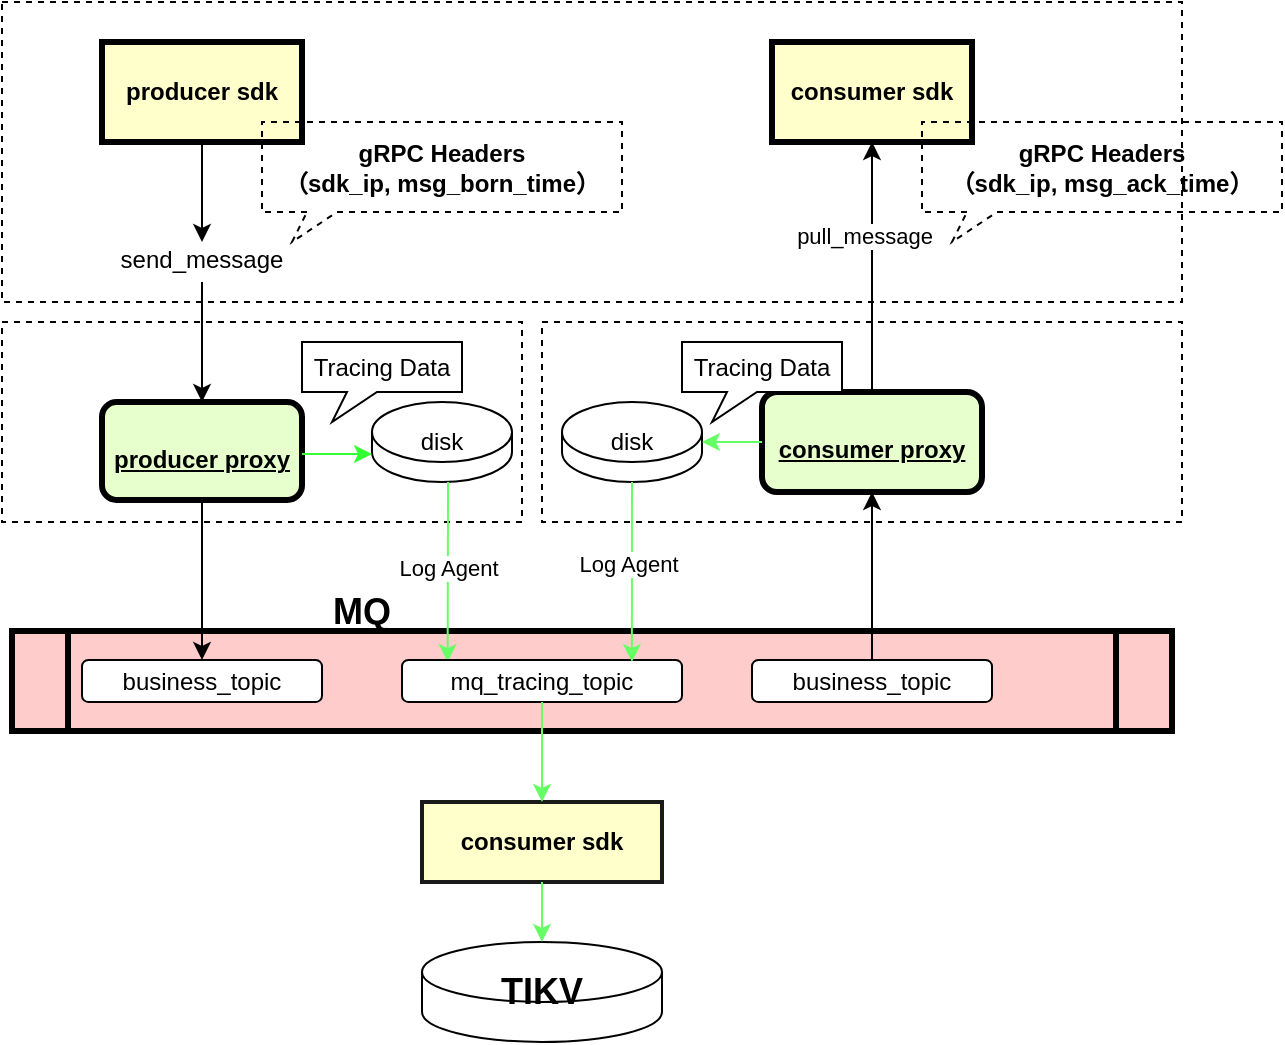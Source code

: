 <mxfile version="13.6.4" type="github">
  <diagram id="x0R3YD3kObwLDxtmjgca" name="Page-1">
    <mxGraphModel dx="1042" dy="616" grid="1" gridSize="10" guides="1" tooltips="1" connect="1" arrows="1" fold="1" page="1" pageScale="1" pageWidth="827" pageHeight="1169" background="#ffffff" math="0" shadow="0">
      <root>
        <mxCell id="0" />
        <mxCell id="1" parent="0" />
        <mxCell id="UaSw122LOiZpy2oq67en-1" value="&lt;p style=&quot;margin: 0px ; margin-top: 4px ; text-align: center ; text-decoration: underline&quot;&gt;&lt;span&gt;&lt;br&gt;&lt;/span&gt;&lt;/p&gt;&lt;p style=&quot;margin: 0px ; margin-top: 4px ; text-align: center ; text-decoration: underline&quot;&gt;&lt;span&gt;producer proxy&lt;/span&gt;&lt;br&gt;&lt;/p&gt;" style="verticalAlign=middle;align=center;overflow=fill;fontSize=12;fontFamily=Helvetica;html=1;rounded=1;fontStyle=1;strokeWidth=3;fillColor=#E6FFCC" parent="1" vertex="1">
          <mxGeometry x="200" y="290" width="100" height="49" as="geometry" />
        </mxCell>
        <mxCell id="UaSw122LOiZpy2oq67en-2" value="producer sdk" style="whiteSpace=wrap;align=center;verticalAlign=middle;fontStyle=1;strokeWidth=3;fillColor=#FFFFCC" parent="1" vertex="1">
          <mxGeometry x="200" y="110" width="100" height="50" as="geometry" />
        </mxCell>
        <mxCell id="UaSw122LOiZpy2oq67en-3" value="" style="shape=process;whiteSpace=wrap;align=center;verticalAlign=middle;size=0.048;fontStyle=1;strokeWidth=3;fillColor=#FFCCCC" parent="1" vertex="1">
          <mxGeometry x="155" y="404.5" width="580" height="50" as="geometry" />
        </mxCell>
        <mxCell id="UaSw122LOiZpy2oq67en-4" value="&lt;p style=&quot;margin: 0px ; margin-top: 4px ; text-align: center ; text-decoration: underline&quot;&gt;&lt;br&gt;&lt;/p&gt;&lt;p style=&quot;margin: 0px ; margin-top: 4px ; text-align: center ; text-decoration: underline&quot;&gt;consumer proxy&lt;/p&gt;" style="verticalAlign=middle;align=center;overflow=fill;fontSize=12;fontFamily=Helvetica;html=1;rounded=1;fontStyle=1;strokeWidth=3;fillColor=#E6FFCC" parent="1" vertex="1">
          <mxGeometry x="530" y="285" width="110" height="50" as="geometry" />
        </mxCell>
        <mxCell id="UaSw122LOiZpy2oq67en-6" value="business_topic" style="rounded=1;whiteSpace=wrap;html=1;" parent="1" vertex="1">
          <mxGeometry x="190" y="419" width="120" height="21" as="geometry" />
        </mxCell>
        <mxCell id="UaSw122LOiZpy2oq67en-14" value="" style="endArrow=classic;html=1;exitX=0.5;exitY=1;exitDx=0;exitDy=0;entryX=0.5;entryY=0;entryDx=0;entryDy=0;" parent="1" source="UaSw122LOiZpy2oq67en-16" target="UaSw122LOiZpy2oq67en-1" edge="1">
          <mxGeometry width="50" height="50" relative="1" as="geometry">
            <mxPoint x="100" y="300" as="sourcePoint" />
            <mxPoint x="150" y="250" as="targetPoint" />
          </mxGeometry>
        </mxCell>
        <mxCell id="UaSw122LOiZpy2oq67en-15" value="" style="endArrow=classic;html=1;exitX=0.5;exitY=1;exitDx=0;exitDy=0;entryX=0.5;entryY=0;entryDx=0;entryDy=0;" parent="1" source="UaSw122LOiZpy2oq67en-1" target="UaSw122LOiZpy2oq67en-6" edge="1">
          <mxGeometry width="50" height="50" relative="1" as="geometry">
            <mxPoint x="100" y="340" as="sourcePoint" />
            <mxPoint x="250" y="380" as="targetPoint" />
          </mxGeometry>
        </mxCell>
        <mxCell id="UaSw122LOiZpy2oq67en-16" value="send_message" style="text;spacingTop=-5;align=center" parent="1" vertex="1">
          <mxGeometry x="235" y="210" width="30" height="20" as="geometry" />
        </mxCell>
        <mxCell id="UaSw122LOiZpy2oq67en-17" value="" style="endArrow=classic;html=1;exitX=0.5;exitY=1;exitDx=0;exitDy=0;entryX=0.5;entryY=0;entryDx=0;entryDy=0;" parent="1" source="UaSw122LOiZpy2oq67en-2" target="UaSw122LOiZpy2oq67en-16" edge="1">
          <mxGeometry width="50" height="50" relative="1" as="geometry">
            <mxPoint x="250" y="230" as="sourcePoint" />
            <mxPoint x="250" y="290" as="targetPoint" />
          </mxGeometry>
        </mxCell>
        <mxCell id="UaSw122LOiZpy2oq67en-26" value="&lt;b&gt;&lt;font style=&quot;font-size: 18px&quot;&gt;MQ&lt;/font&gt;&lt;/b&gt;" style="text;html=1;strokeColor=none;fillColor=none;align=center;verticalAlign=middle;whiteSpace=wrap;rounded=0;" parent="1" vertex="1">
          <mxGeometry x="310" y="384.5" width="40" height="20" as="geometry" />
        </mxCell>
        <mxCell id="UaSw122LOiZpy2oq67en-30" value="consumer sdk" style="whiteSpace=wrap;align=center;verticalAlign=middle;fontStyle=1;strokeWidth=3;fillColor=#FFFFCC" parent="1" vertex="1">
          <mxGeometry x="535" y="110" width="100" height="50" as="geometry" />
        </mxCell>
        <mxCell id="UaSw122LOiZpy2oq67en-35" value="" style="verticalLabelPosition=bottom;verticalAlign=top;html=1;shape=mxgraph.basic.rect;fillColor2=none;strokeWidth=1;size=20;indent=5;fillColor=none;dashed=1;" parent="1" vertex="1">
          <mxGeometry x="150" y="250" width="260" height="100" as="geometry" />
        </mxCell>
        <mxCell id="UaSw122LOiZpy2oq67en-37" value="" style="verticalLabelPosition=bottom;verticalAlign=top;html=1;shape=mxgraph.basic.rect;fillColor2=none;strokeWidth=1;size=20;indent=5;fillColor=none;dashed=1;" parent="1" vertex="1">
          <mxGeometry x="150" y="90" width="590" height="150" as="geometry" />
        </mxCell>
        <mxCell id="UaSw122LOiZpy2oq67en-38" value="&lt;b&gt;gRPC Headers&lt;br&gt;（sdk_ip, msg_born_time）&lt;/b&gt;" style="whiteSpace=wrap;html=1;shape=mxgraph.basic.rectCallout;dx=30;dy=15;boundedLbl=1;dashed=1;fillColor=none;" parent="1" vertex="1">
          <mxGeometry x="280" y="150" width="180" height="60" as="geometry" />
        </mxCell>
        <mxCell id="UaSw122LOiZpy2oq67en-40" value="" style="endArrow=classic;html=1;exitX=0.5;exitY=0;exitDx=0;exitDy=0;" parent="1" target="UaSw122LOiZpy2oq67en-30" edge="1" source="UaSw122LOiZpy2oq67en-4">
          <mxGeometry width="50" height="50" relative="1" as="geometry">
            <mxPoint x="630" y="260" as="sourcePoint" />
            <mxPoint x="320" y="580" as="targetPoint" />
            <Array as="points" />
          </mxGeometry>
        </mxCell>
        <mxCell id="t6tP__WnYuq1E1ounAgz-5" value="pull_message" style="edgeLabel;html=1;align=center;verticalAlign=middle;resizable=0;points=[];" vertex="1" connectable="0" parent="UaSw122LOiZpy2oq67en-40">
          <mxGeometry x="0.256" y="4" relative="1" as="geometry">
            <mxPoint as="offset" />
          </mxGeometry>
        </mxCell>
        <mxCell id="UaSw122LOiZpy2oq67en-41" value="&lt;b&gt;gRPC Headers&lt;br&gt;（sdk_ip, msg_ack_time）&lt;/b&gt;" style="whiteSpace=wrap;html=1;shape=mxgraph.basic.rectCallout;dx=30;dy=15;boundedLbl=1;dashed=1;fillColor=none;direction=east;" parent="1" vertex="1">
          <mxGeometry x="610" y="150" width="180" height="60" as="geometry" />
        </mxCell>
        <mxCell id="t6tP__WnYuq1E1ounAgz-3" value="business_topic" style="rounded=1;whiteSpace=wrap;html=1;" vertex="1" parent="1">
          <mxGeometry x="525" y="419" width="120" height="21" as="geometry" />
        </mxCell>
        <mxCell id="t6tP__WnYuq1E1ounAgz-7" value="" style="endArrow=classic;html=1;exitX=0.5;exitY=0;exitDx=0;exitDy=0;" edge="1" parent="1" source="t6tP__WnYuq1E1ounAgz-3" target="UaSw122LOiZpy2oq67en-4">
          <mxGeometry width="50" height="50" relative="1" as="geometry">
            <mxPoint x="586" y="380" as="sourcePoint" />
            <mxPoint x="580" y="380" as="targetPoint" />
          </mxGeometry>
        </mxCell>
        <mxCell id="t6tP__WnYuq1E1ounAgz-8" value="disk" style="shape=cylinder2;whiteSpace=wrap;html=1;boundedLbl=1;backgroundOutline=1;size=15;" vertex="1" parent="1">
          <mxGeometry x="335" y="290" width="70" height="40" as="geometry" />
        </mxCell>
        <mxCell id="t6tP__WnYuq1E1ounAgz-10" value="disk" style="shape=cylinder2;whiteSpace=wrap;html=1;boundedLbl=1;backgroundOutline=1;size=15;" vertex="1" parent="1">
          <mxGeometry x="430" y="290" width="70" height="40" as="geometry" />
        </mxCell>
        <mxCell id="t6tP__WnYuq1E1ounAgz-11" value="" style="endArrow=classic;html=1;entryX=0;entryY=0.65;entryDx=0;entryDy=0;entryPerimeter=0;strokeColor=#33FF33;" edge="1" parent="1" target="t6tP__WnYuq1E1ounAgz-8">
          <mxGeometry width="50" height="50" relative="1" as="geometry">
            <mxPoint x="300" y="316" as="sourcePoint" />
            <mxPoint x="440" y="280" as="targetPoint" />
          </mxGeometry>
        </mxCell>
        <mxCell id="t6tP__WnYuq1E1ounAgz-14" value="Tracing Data" style="whiteSpace=wrap;html=1;shape=mxgraph.basic.rectCallout;dx=30;dy=15;boundedLbl=1;" vertex="1" parent="1">
          <mxGeometry x="300" y="260" width="80" height="40" as="geometry" />
        </mxCell>
        <mxCell id="t6tP__WnYuq1E1ounAgz-16" value="" style="endArrow=classic;html=1;exitX=0;exitY=0.5;exitDx=0;exitDy=0;strokeColor=#66FF66;" edge="1" parent="1" source="UaSw122LOiZpy2oq67en-4" target="t6tP__WnYuq1E1ounAgz-10">
          <mxGeometry width="50" height="50" relative="1" as="geometry">
            <mxPoint x="390" y="240" as="sourcePoint" />
            <mxPoint x="440" y="190" as="targetPoint" />
          </mxGeometry>
        </mxCell>
        <mxCell id="t6tP__WnYuq1E1ounAgz-17" value="Tracing Data" style="whiteSpace=wrap;html=1;shape=mxgraph.basic.rectCallout;dx=30;dy=15;boundedLbl=1;" vertex="1" parent="1">
          <mxGeometry x="490" y="260" width="80" height="40" as="geometry" />
        </mxCell>
        <mxCell id="t6tP__WnYuq1E1ounAgz-18" value="" style="endArrow=classic;html=1;strokeColor=#66FF66;exitX=0.543;exitY=1;exitDx=0;exitDy=0;exitPerimeter=0;entryX=0.163;entryY=0.048;entryDx=0;entryDy=0;entryPerimeter=0;" edge="1" parent="1" source="t6tP__WnYuq1E1ounAgz-8" target="t6tP__WnYuq1E1ounAgz-19">
          <mxGeometry width="50" height="50" relative="1" as="geometry">
            <mxPoint x="390" y="240" as="sourcePoint" />
            <mxPoint x="440" y="190" as="targetPoint" />
          </mxGeometry>
        </mxCell>
        <mxCell id="t6tP__WnYuq1E1ounAgz-28" value="Log Agent" style="edgeLabel;html=1;align=center;verticalAlign=middle;resizable=0;points=[];" vertex="1" connectable="0" parent="t6tP__WnYuq1E1ounAgz-18">
          <mxGeometry x="-0.044" relative="1" as="geometry">
            <mxPoint as="offset" />
          </mxGeometry>
        </mxCell>
        <mxCell id="t6tP__WnYuq1E1ounAgz-19" value="mq_tracing_topic" style="rounded=1;whiteSpace=wrap;html=1;" vertex="1" parent="1">
          <mxGeometry x="350" y="419" width="140" height="21" as="geometry" />
        </mxCell>
        <mxCell id="t6tP__WnYuq1E1ounAgz-20" value="" style="endArrow=classic;html=1;strokeColor=#66FF66;entryX=0.821;entryY=0.048;entryDx=0;entryDy=0;entryPerimeter=0;" edge="1" parent="1" source="t6tP__WnYuq1E1ounAgz-10" target="t6tP__WnYuq1E1ounAgz-19">
          <mxGeometry width="50" height="50" relative="1" as="geometry">
            <mxPoint x="450" y="410" as="sourcePoint" />
            <mxPoint x="460" y="430" as="targetPoint" />
          </mxGeometry>
        </mxCell>
        <mxCell id="t6tP__WnYuq1E1ounAgz-29" value="Log Agent" style="edgeLabel;html=1;align=center;verticalAlign=middle;resizable=0;points=[];" vertex="1" connectable="0" parent="t6tP__WnYuq1E1ounAgz-20">
          <mxGeometry x="-0.089" y="-2" relative="1" as="geometry">
            <mxPoint as="offset" />
          </mxGeometry>
        </mxCell>
        <mxCell id="t6tP__WnYuq1E1ounAgz-21" value="" style="verticalLabelPosition=bottom;verticalAlign=top;html=1;shape=mxgraph.basic.rect;fillColor2=none;strokeWidth=1;size=20;indent=5;fillColor=none;dashed=1;" vertex="1" parent="1">
          <mxGeometry x="420" y="250" width="320" height="100" as="geometry" />
        </mxCell>
        <mxCell id="t6tP__WnYuq1E1ounAgz-23" value="&lt;b&gt;consumer sdk&lt;/b&gt;" style="rounded=0;whiteSpace=wrap;html=1;strokeWidth=2;strokeColor=#1A1A1A;fillColor=#FFFFCC;" vertex="1" parent="1">
          <mxGeometry x="360" y="490" width="120" height="40" as="geometry" />
        </mxCell>
        <mxCell id="t6tP__WnYuq1E1ounAgz-24" value="&lt;b&gt;&lt;font style=&quot;font-size: 18px&quot;&gt;TIKV&lt;/font&gt;&lt;/b&gt;" style="shape=cylinder2;whiteSpace=wrap;html=1;boundedLbl=1;backgroundOutline=1;size=15;" vertex="1" parent="1">
          <mxGeometry x="360" y="560" width="120" height="50" as="geometry" />
        </mxCell>
        <mxCell id="t6tP__WnYuq1E1ounAgz-26" value="" style="endArrow=classic;html=1;strokeColor=#66FF66;exitX=0.5;exitY=1;exitDx=0;exitDy=0;" edge="1" parent="1" source="t6tP__WnYuq1E1ounAgz-19" target="t6tP__WnYuq1E1ounAgz-23">
          <mxGeometry width="50" height="50" relative="1" as="geometry">
            <mxPoint x="380" y="370" as="sourcePoint" />
            <mxPoint x="430" y="320" as="targetPoint" />
          </mxGeometry>
        </mxCell>
        <mxCell id="t6tP__WnYuq1E1ounAgz-27" value="" style="endArrow=classic;html=1;strokeColor=#66FF66;exitX=0.5;exitY=1;exitDx=0;exitDy=0;" edge="1" parent="1" source="t6tP__WnYuq1E1ounAgz-23" target="t6tP__WnYuq1E1ounAgz-24">
          <mxGeometry width="50" height="50" relative="1" as="geometry">
            <mxPoint x="430" y="450" as="sourcePoint" />
            <mxPoint x="430" y="500" as="targetPoint" />
          </mxGeometry>
        </mxCell>
      </root>
    </mxGraphModel>
  </diagram>
</mxfile>

